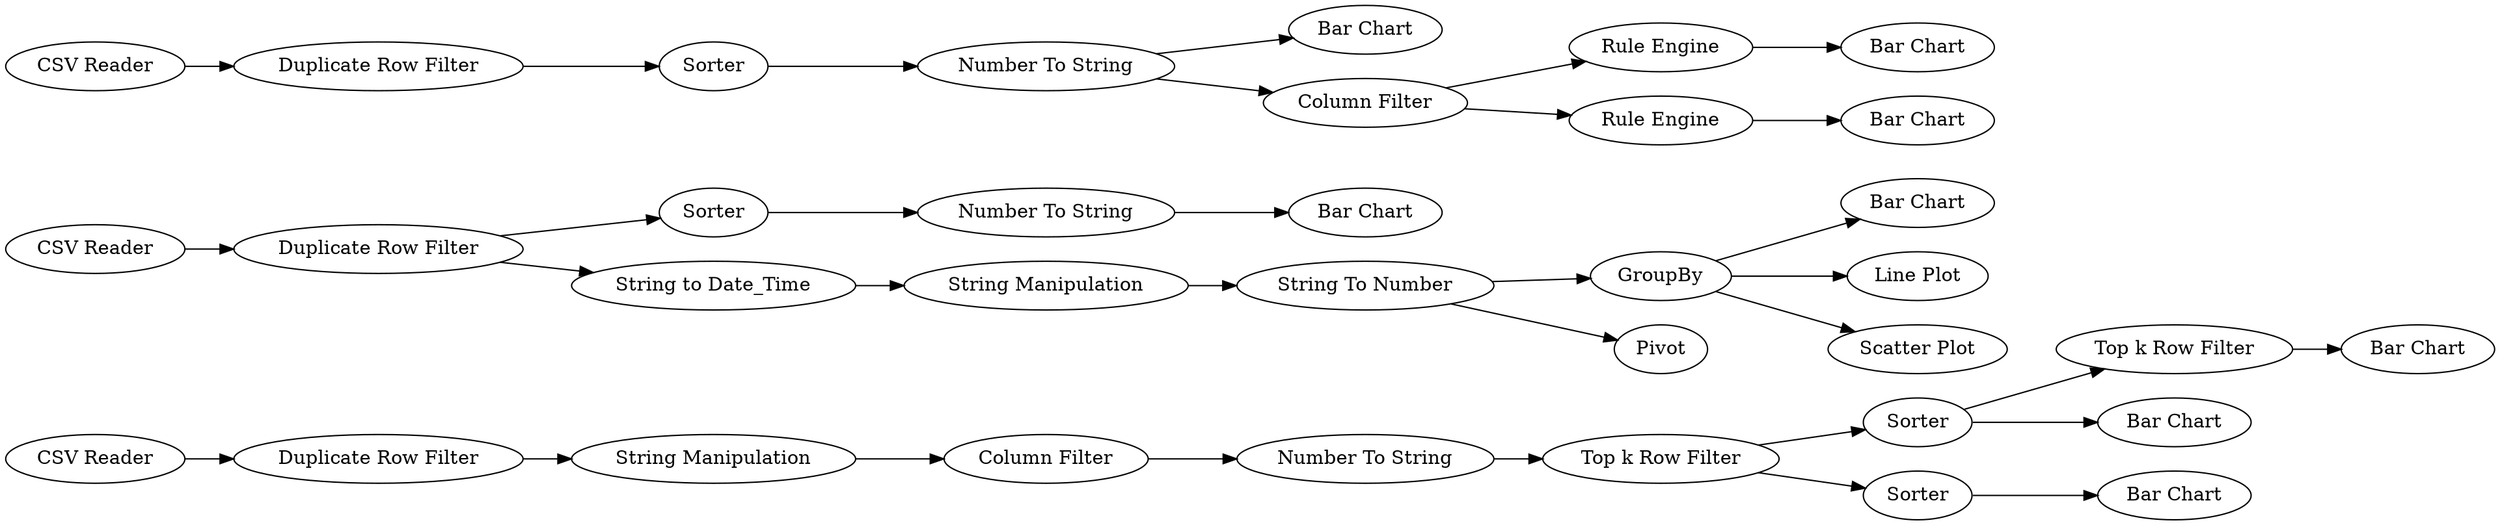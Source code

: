 digraph {
	"6045008588262850919_49" [label="Top k Row Filter"]
	"6045008588262850919_37" [label=GroupBy]
	"6045008588262850919_33" [label="Rule Engine"]
	"6045008588262850919_38" [label=Pivot]
	"6045008588262850919_17" [label="Column Filter"]
	"6045008588262850919_1" [label="CSV Reader"]
	"6045008588262850919_7" [label="String Manipulation"]
	"6045008588262850919_46" [label="Number To String"]
	"6045008588262850919_40" [label="Bar Chart"]
	"6045008588262850919_44" [label="Bar Chart"]
	"6045008588262850919_34" [label="Bar Chart"]
	"6045008588262850919_16" [label="Duplicate Row Filter"]
	"6045008588262850919_45" [label=Sorter]
	"6045008588262850919_43" [label="Number To String"]
	"6045008588262850919_6" [label="String Manipulation"]
	"6045008588262850919_10" [label="Duplicate Row Filter"]
	"6045008588262850919_15" [label="Duplicate Row Filter"]
	"6045008588262850919_28" [label="Bar Chart"]
	"6045008588262850919_50" [label="Bar Chart"]
	"6045008588262850919_35" [label="Rule Engine"]
	"6045008588262850919_30" [label=Sorter]
	"6045008588262850919_39" [label="Line Plot"]
	"6045008588262850919_48" [label="Bar Chart"]
	"6045008588262850919_41" [label="Scatter Plot"]
	"6045008588262850919_52" [label="Top k Row Filter"]
	"6045008588262850919_36" [label="Bar Chart"]
	"6045008588262850919_3" [label="CSV Reader"]
	"6045008588262850919_42" [label=Sorter]
	"6045008588262850919_2" [label="CSV Reader"]
	"6045008588262850919_53" [label=Sorter]
	"6045008588262850919_47" [label="Bar Chart"]
	"6045008588262850919_29" [label="Number To String"]
	"6045008588262850919_4" [label="String to Date_Time"]
	"6045008588262850919_32" [label="Column Filter"]
	"6045008588262850919_5" [label="String To Number"]
	"6045008588262850919_1" -> "6045008588262850919_10"
	"6045008588262850919_42" -> "6045008588262850919_43"
	"6045008588262850919_33" -> "6045008588262850919_34"
	"6045008588262850919_15" -> "6045008588262850919_4"
	"6045008588262850919_52" -> "6045008588262850919_45"
	"6045008588262850919_43" -> "6045008588262850919_44"
	"6045008588262850919_4" -> "6045008588262850919_6"
	"6045008588262850919_5" -> "6045008588262850919_38"
	"6045008588262850919_10" -> "6045008588262850919_7"
	"6045008588262850919_16" -> "6045008588262850919_30"
	"6045008588262850919_30" -> "6045008588262850919_29"
	"6045008588262850919_52" -> "6045008588262850919_53"
	"6045008588262850919_6" -> "6045008588262850919_5"
	"6045008588262850919_17" -> "6045008588262850919_46"
	"6045008588262850919_45" -> "6045008588262850919_49"
	"6045008588262850919_37" -> "6045008588262850919_41"
	"6045008588262850919_32" -> "6045008588262850919_35"
	"6045008588262850919_53" -> "6045008588262850919_47"
	"6045008588262850919_45" -> "6045008588262850919_48"
	"6045008588262850919_29" -> "6045008588262850919_28"
	"6045008588262850919_3" -> "6045008588262850919_16"
	"6045008588262850919_46" -> "6045008588262850919_52"
	"6045008588262850919_37" -> "6045008588262850919_40"
	"6045008588262850919_37" -> "6045008588262850919_39"
	"6045008588262850919_15" -> "6045008588262850919_42"
	"6045008588262850919_29" -> "6045008588262850919_32"
	"6045008588262850919_49" -> "6045008588262850919_50"
	"6045008588262850919_5" -> "6045008588262850919_37"
	"6045008588262850919_32" -> "6045008588262850919_33"
	"6045008588262850919_7" -> "6045008588262850919_17"
	"6045008588262850919_2" -> "6045008588262850919_15"
	"6045008588262850919_35" -> "6045008588262850919_36"
	rankdir=LR
}
